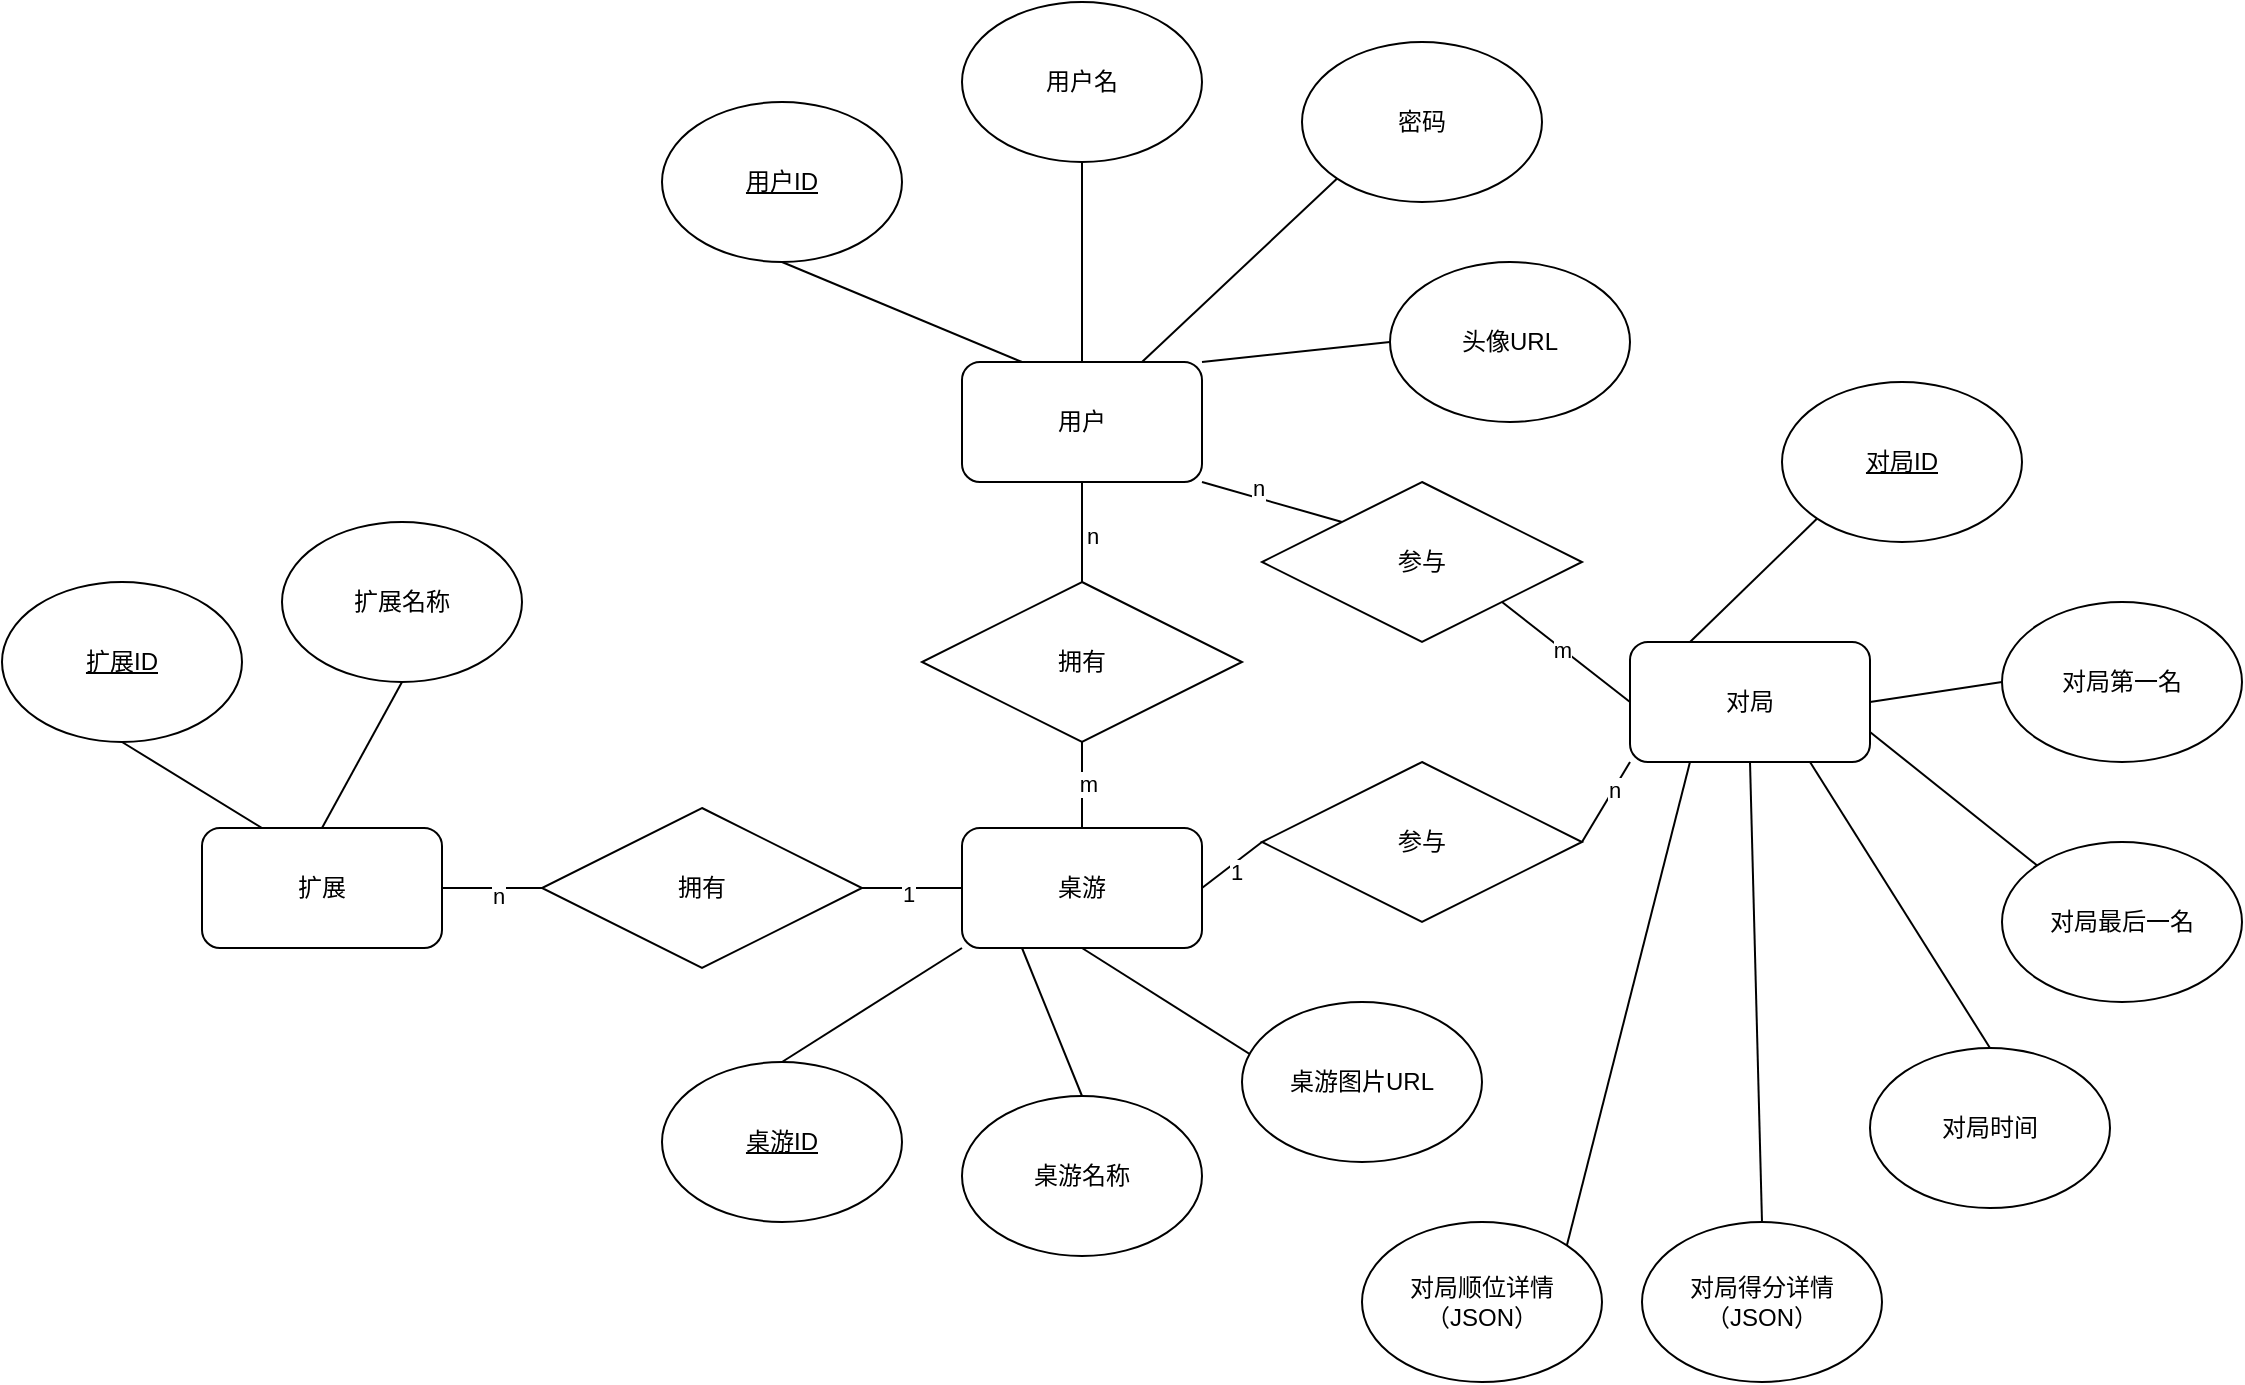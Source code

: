 <mxfile>
    <diagram id="FrvEe4fXqnKwxe035O_w" name="第 1 页">
        <mxGraphModel dx="2260" dy="838" grid="1" gridSize="10" guides="1" tooltips="1" connect="1" arrows="1" fold="1" page="1" pageScale="1" pageWidth="827" pageHeight="1169" math="0" shadow="0">
            <root>
                <mxCell id="0"/>
                <mxCell id="1" parent="0"/>
                <mxCell id="22" style="edgeStyle=none;html=1;exitX=0.5;exitY=1;exitDx=0;exitDy=0;entryX=0.5;entryY=0;entryDx=0;entryDy=0;endArrow=none;endFill=0;" parent="1" source="2" target="20" edge="1">
                    <mxGeometry relative="1" as="geometry"/>
                </mxCell>
                <mxCell id="24" value="n" style="edgeLabel;html=1;align=center;verticalAlign=middle;resizable=0;points=[];" parent="22" vertex="1" connectable="0">
                    <mxGeometry x="0.067" y="5" relative="1" as="geometry">
                        <mxPoint as="offset"/>
                    </mxGeometry>
                </mxCell>
                <mxCell id="28" style="edgeStyle=none;html=1;exitX=1;exitY=1;exitDx=0;exitDy=0;entryX=0;entryY=0;entryDx=0;entryDy=0;endArrow=none;endFill=0;" parent="1" source="2" target="27" edge="1">
                    <mxGeometry relative="1" as="geometry"/>
                </mxCell>
                <mxCell id="30" value="n" style="edgeLabel;html=1;align=center;verticalAlign=middle;resizable=0;points=[];" parent="28" vertex="1" connectable="0">
                    <mxGeometry x="-0.245" y="5" relative="1" as="geometry">
                        <mxPoint as="offset"/>
                    </mxGeometry>
                </mxCell>
                <mxCell id="2" value="用户" style="rounded=1;whiteSpace=wrap;html=1;" parent="1" vertex="1">
                    <mxGeometry x="140" y="220" width="120" height="60" as="geometry"/>
                </mxCell>
                <mxCell id="4" style="edgeStyle=none;html=1;exitX=0.5;exitY=1;exitDx=0;exitDy=0;entryX=0.25;entryY=0;entryDx=0;entryDy=0;endArrow=none;endFill=0;" parent="1" source="3" target="2" edge="1">
                    <mxGeometry relative="1" as="geometry"/>
                </mxCell>
                <mxCell id="3" value="&lt;u&gt;用户ID&lt;/u&gt;" style="ellipse;whiteSpace=wrap;html=1;" parent="1" vertex="1">
                    <mxGeometry x="-10" y="90" width="120" height="80" as="geometry"/>
                </mxCell>
                <mxCell id="6" style="edgeStyle=none;html=1;exitX=0.5;exitY=1;exitDx=0;exitDy=0;entryX=0.5;entryY=0;entryDx=0;entryDy=0;endArrow=none;endFill=0;" parent="1" source="5" target="2" edge="1">
                    <mxGeometry relative="1" as="geometry"/>
                </mxCell>
                <mxCell id="5" value="用户名" style="ellipse;whiteSpace=wrap;html=1;" parent="1" vertex="1">
                    <mxGeometry x="140" y="40" width="120" height="80" as="geometry"/>
                </mxCell>
                <mxCell id="8" style="edgeStyle=none;html=1;exitX=0;exitY=1;exitDx=0;exitDy=0;entryX=0.75;entryY=0;entryDx=0;entryDy=0;endArrow=none;endFill=0;" parent="1" source="7" target="2" edge="1">
                    <mxGeometry relative="1" as="geometry"/>
                </mxCell>
                <mxCell id="7" value="密码" style="ellipse;whiteSpace=wrap;html=1;" parent="1" vertex="1">
                    <mxGeometry x="310" y="60" width="120" height="80" as="geometry"/>
                </mxCell>
                <mxCell id="10" style="edgeStyle=none;html=1;exitX=0;exitY=0.5;exitDx=0;exitDy=0;entryX=1;entryY=0;entryDx=0;entryDy=0;endArrow=none;endFill=0;" parent="1" source="9" target="2" edge="1">
                    <mxGeometry relative="1" as="geometry"/>
                </mxCell>
                <mxCell id="9" value="头像URL" style="ellipse;whiteSpace=wrap;html=1;" parent="1" vertex="1">
                    <mxGeometry x="354" y="170" width="120" height="80" as="geometry"/>
                </mxCell>
                <mxCell id="13" style="edgeStyle=none;html=1;exitX=0;exitY=1;exitDx=0;exitDy=0;entryX=0.5;entryY=0;entryDx=0;entryDy=0;endArrow=none;endFill=0;" parent="1" source="11" target="12" edge="1">
                    <mxGeometry relative="1" as="geometry"/>
                </mxCell>
                <mxCell id="15" style="edgeStyle=none;html=1;exitX=0.25;exitY=1;exitDx=0;exitDy=0;entryX=0.5;entryY=0;entryDx=0;entryDy=0;endArrow=none;endFill=0;" parent="1" source="11" target="14" edge="1">
                    <mxGeometry relative="1" as="geometry"/>
                </mxCell>
                <mxCell id="17" style="edgeStyle=none;html=1;exitX=0.5;exitY=1;exitDx=0;exitDy=0;entryX=0;entryY=0;entryDx=0;entryDy=0;endArrow=none;endFill=0;" parent="1" source="11" edge="1">
                    <mxGeometry relative="1" as="geometry">
                        <mxPoint x="297.574" y="574.716" as="targetPoint"/>
                    </mxGeometry>
                </mxCell>
                <mxCell id="51" style="edgeStyle=none;html=1;exitX=0;exitY=0.5;exitDx=0;exitDy=0;entryX=1;entryY=0.5;entryDx=0;entryDy=0;endArrow=none;endFill=0;" edge="1" parent="1" source="11" target="50">
                    <mxGeometry relative="1" as="geometry"/>
                </mxCell>
                <mxCell id="53" value="1" style="edgeLabel;html=1;align=center;verticalAlign=middle;resizable=0;points=[];" vertex="1" connectable="0" parent="51">
                    <mxGeometry x="0.076" y="3" relative="1" as="geometry">
                        <mxPoint as="offset"/>
                    </mxGeometry>
                </mxCell>
                <mxCell id="11" value="桌游" style="rounded=1;whiteSpace=wrap;html=1;" parent="1" vertex="1">
                    <mxGeometry x="140" y="453" width="120" height="60" as="geometry"/>
                </mxCell>
                <mxCell id="12" value="&lt;u&gt;桌游ID&lt;/u&gt;" style="ellipse;whiteSpace=wrap;html=1;" parent="1" vertex="1">
                    <mxGeometry x="-10" y="570" width="120" height="80" as="geometry"/>
                </mxCell>
                <mxCell id="14" value="桌游名称" style="ellipse;whiteSpace=wrap;html=1;" parent="1" vertex="1">
                    <mxGeometry x="140" y="587" width="120" height="80" as="geometry"/>
                </mxCell>
                <mxCell id="16" value="桌游图片URL" style="ellipse;whiteSpace=wrap;html=1;" parent="1" vertex="1">
                    <mxGeometry x="280" y="540" width="120" height="80" as="geometry"/>
                </mxCell>
                <mxCell id="23" style="edgeStyle=none;html=1;exitX=0.5;exitY=1;exitDx=0;exitDy=0;entryX=0.5;entryY=0;entryDx=0;entryDy=0;endArrow=none;endFill=0;" parent="1" source="20" target="11" edge="1">
                    <mxGeometry relative="1" as="geometry"/>
                </mxCell>
                <mxCell id="25" value="m" style="edgeLabel;html=1;align=center;verticalAlign=middle;resizable=0;points=[];" parent="23" vertex="1" connectable="0">
                    <mxGeometry x="-0.025" y="3" relative="1" as="geometry">
                        <mxPoint as="offset"/>
                    </mxGeometry>
                </mxCell>
                <mxCell id="20" value="拥有" style="rhombus;whiteSpace=wrap;html=1;" parent="1" vertex="1">
                    <mxGeometry x="120" y="330" width="160" height="80" as="geometry"/>
                </mxCell>
                <mxCell id="36" style="edgeStyle=none;html=1;exitX=1;exitY=0.5;exitDx=0;exitDy=0;entryX=0;entryY=0.5;entryDx=0;entryDy=0;endArrow=none;endFill=0;" parent="1" source="26" target="34" edge="1">
                    <mxGeometry relative="1" as="geometry"/>
                </mxCell>
                <mxCell id="37" style="edgeStyle=none;html=1;exitX=1;exitY=0.75;exitDx=0;exitDy=0;entryX=0;entryY=0;entryDx=0;entryDy=0;endArrow=none;endFill=0;" parent="1" source="26" target="35" edge="1">
                    <mxGeometry relative="1" as="geometry"/>
                </mxCell>
                <mxCell id="39" style="edgeStyle=none;html=1;exitX=0.75;exitY=1;exitDx=0;exitDy=0;entryX=0.5;entryY=0;entryDx=0;entryDy=0;endArrow=none;endFill=0;" parent="1" source="26" target="38" edge="1">
                    <mxGeometry relative="1" as="geometry"/>
                </mxCell>
                <mxCell id="41" style="edgeStyle=none;html=1;exitX=0.5;exitY=1;exitDx=0;exitDy=0;entryX=0.5;entryY=0;entryDx=0;entryDy=0;endArrow=none;endFill=0;" parent="1" source="26" target="40" edge="1">
                    <mxGeometry relative="1" as="geometry"/>
                </mxCell>
                <mxCell id="26" value="对局" style="rounded=1;whiteSpace=wrap;html=1;" parent="1" vertex="1">
                    <mxGeometry x="474" y="360.0" width="120" height="60" as="geometry"/>
                </mxCell>
                <mxCell id="29" style="edgeStyle=none;html=1;exitX=1;exitY=1;exitDx=0;exitDy=0;entryX=0;entryY=0.5;entryDx=0;entryDy=0;endArrow=none;endFill=0;" parent="1" source="27" target="26" edge="1">
                    <mxGeometry relative="1" as="geometry"/>
                </mxCell>
                <mxCell id="31" value="m" style="edgeLabel;html=1;align=center;verticalAlign=middle;resizable=0;points=[];" parent="29" vertex="1" connectable="0">
                    <mxGeometry x="-0.066" y="-1" relative="1" as="geometry">
                        <mxPoint as="offset"/>
                    </mxGeometry>
                </mxCell>
                <mxCell id="27" value="参与" style="rhombus;whiteSpace=wrap;html=1;" parent="1" vertex="1">
                    <mxGeometry x="290" y="280.0" width="160" height="80" as="geometry"/>
                </mxCell>
                <mxCell id="33" style="edgeStyle=none;html=1;exitX=0;exitY=1;exitDx=0;exitDy=0;entryX=0.25;entryY=0;entryDx=0;entryDy=0;endArrow=none;endFill=0;" parent="1" source="32" target="26" edge="1">
                    <mxGeometry relative="1" as="geometry"/>
                </mxCell>
                <mxCell id="32" value="&lt;u&gt;对局ID&lt;/u&gt;" style="ellipse;whiteSpace=wrap;html=1;" parent="1" vertex="1">
                    <mxGeometry x="550" y="230.0" width="120" height="80" as="geometry"/>
                </mxCell>
                <mxCell id="34" value="对局第一名" style="ellipse;whiteSpace=wrap;html=1;" parent="1" vertex="1">
                    <mxGeometry x="660" y="340.0" width="120" height="80" as="geometry"/>
                </mxCell>
                <mxCell id="35" value="对局最后一名" style="ellipse;whiteSpace=wrap;html=1;" parent="1" vertex="1">
                    <mxGeometry x="660" y="460.0" width="120" height="80" as="geometry"/>
                </mxCell>
                <mxCell id="38" value="对局时间" style="ellipse;whiteSpace=wrap;html=1;" parent="1" vertex="1">
                    <mxGeometry x="594" y="563.0" width="120" height="80" as="geometry"/>
                </mxCell>
                <mxCell id="40" value="对局得分详情&lt;br&gt;（JSON）" style="ellipse;whiteSpace=wrap;html=1;" parent="1" vertex="1">
                    <mxGeometry x="480" y="650.0" width="120" height="80" as="geometry"/>
                </mxCell>
                <mxCell id="44" style="edgeStyle=none;html=1;exitX=0;exitY=0.5;exitDx=0;exitDy=0;entryX=1;entryY=0.5;entryDx=0;entryDy=0;endArrow=none;endFill=0;" parent="1" source="43" target="11" edge="1">
                    <mxGeometry relative="1" as="geometry"/>
                </mxCell>
                <mxCell id="48" value="1" style="edgeLabel;html=1;align=center;verticalAlign=middle;resizable=0;points=[];" parent="44" vertex="1" connectable="0">
                    <mxGeometry x="0.04" y="4" relative="1" as="geometry">
                        <mxPoint as="offset"/>
                    </mxGeometry>
                </mxCell>
                <mxCell id="46" style="edgeStyle=none;html=1;exitX=1;exitY=0.5;exitDx=0;exitDy=0;entryX=0;entryY=1;entryDx=0;entryDy=0;endArrow=none;endFill=0;" parent="1" source="43" target="26" edge="1">
                    <mxGeometry relative="1" as="geometry"/>
                </mxCell>
                <mxCell id="47" value="n" style="edgeLabel;html=1;align=center;verticalAlign=middle;resizable=0;points=[];" parent="46" vertex="1" connectable="0">
                    <mxGeometry x="0.305" relative="1" as="geometry">
                        <mxPoint as="offset"/>
                    </mxGeometry>
                </mxCell>
                <mxCell id="43" value="参与" style="rhombus;whiteSpace=wrap;html=1;" parent="1" vertex="1">
                    <mxGeometry x="290" y="420.0" width="160" height="80" as="geometry"/>
                </mxCell>
                <mxCell id="49" value="扩展" style="rounded=1;whiteSpace=wrap;html=1;" vertex="1" parent="1">
                    <mxGeometry x="-240" y="453" width="120" height="60" as="geometry"/>
                </mxCell>
                <mxCell id="52" style="edgeStyle=none;html=1;exitX=0;exitY=0.5;exitDx=0;exitDy=0;entryX=1;entryY=0.5;entryDx=0;entryDy=0;endArrow=none;endFill=0;" edge="1" parent="1" source="50" target="49">
                    <mxGeometry relative="1" as="geometry"/>
                </mxCell>
                <mxCell id="54" value="n" style="edgeLabel;html=1;align=center;verticalAlign=middle;resizable=0;points=[];" vertex="1" connectable="0" parent="52">
                    <mxGeometry x="-0.111" y="4" relative="1" as="geometry">
                        <mxPoint as="offset"/>
                    </mxGeometry>
                </mxCell>
                <mxCell id="50" value="拥有" style="rhombus;whiteSpace=wrap;html=1;" vertex="1" parent="1">
                    <mxGeometry x="-70" y="443" width="160" height="80" as="geometry"/>
                </mxCell>
                <mxCell id="56" style="edgeStyle=none;html=1;exitX=0.5;exitY=1;exitDx=0;exitDy=0;entryX=0.25;entryY=0;entryDx=0;entryDy=0;endArrow=none;endFill=0;" edge="1" parent="1" source="55" target="49">
                    <mxGeometry relative="1" as="geometry"/>
                </mxCell>
                <mxCell id="55" value="&lt;u&gt;扩展ID&lt;/u&gt;" style="ellipse;whiteSpace=wrap;html=1;" vertex="1" parent="1">
                    <mxGeometry x="-340" y="330" width="120" height="80" as="geometry"/>
                </mxCell>
                <mxCell id="58" style="edgeStyle=none;html=1;exitX=0.5;exitY=1;exitDx=0;exitDy=0;entryX=0.5;entryY=0;entryDx=0;entryDy=0;endArrow=none;endFill=0;" edge="1" parent="1" source="57" target="49">
                    <mxGeometry relative="1" as="geometry"/>
                </mxCell>
                <mxCell id="57" value="扩展名称" style="ellipse;whiteSpace=wrap;html=1;" vertex="1" parent="1">
                    <mxGeometry x="-200" y="300" width="120" height="80" as="geometry"/>
                </mxCell>
                <mxCell id="60" style="edgeStyle=none;html=1;exitX=1;exitY=0;exitDx=0;exitDy=0;entryX=0.25;entryY=1;entryDx=0;entryDy=0;endArrow=none;endFill=0;" edge="1" parent="1" source="59" target="26">
                    <mxGeometry relative="1" as="geometry"/>
                </mxCell>
                <mxCell id="59" value="对局顺位详情&lt;br&gt;（JSON）" style="ellipse;whiteSpace=wrap;html=1;" vertex="1" parent="1">
                    <mxGeometry x="340" y="650" width="120" height="80" as="geometry"/>
                </mxCell>
            </root>
        </mxGraphModel>
    </diagram>
</mxfile>